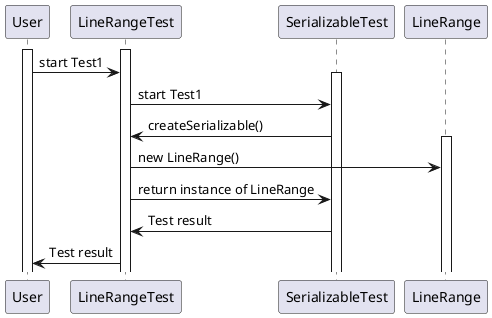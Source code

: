 @startuml
activate User
activate LineRangeTest

User -> LineRangeTest : start Test1

activate SerializableTest
LineRangeTest -> SerializableTest : start Test1
SerializableTest -> LineRangeTest : createSerializable()

activate LineRange
LineRangeTest -> LineRange : new LineRange()
LineRangeTest -> SerializableTest : return instance of LineRange

SerializableTest -> LineRangeTest : Test result
LineRangeTest -> User : Test result
@enduml